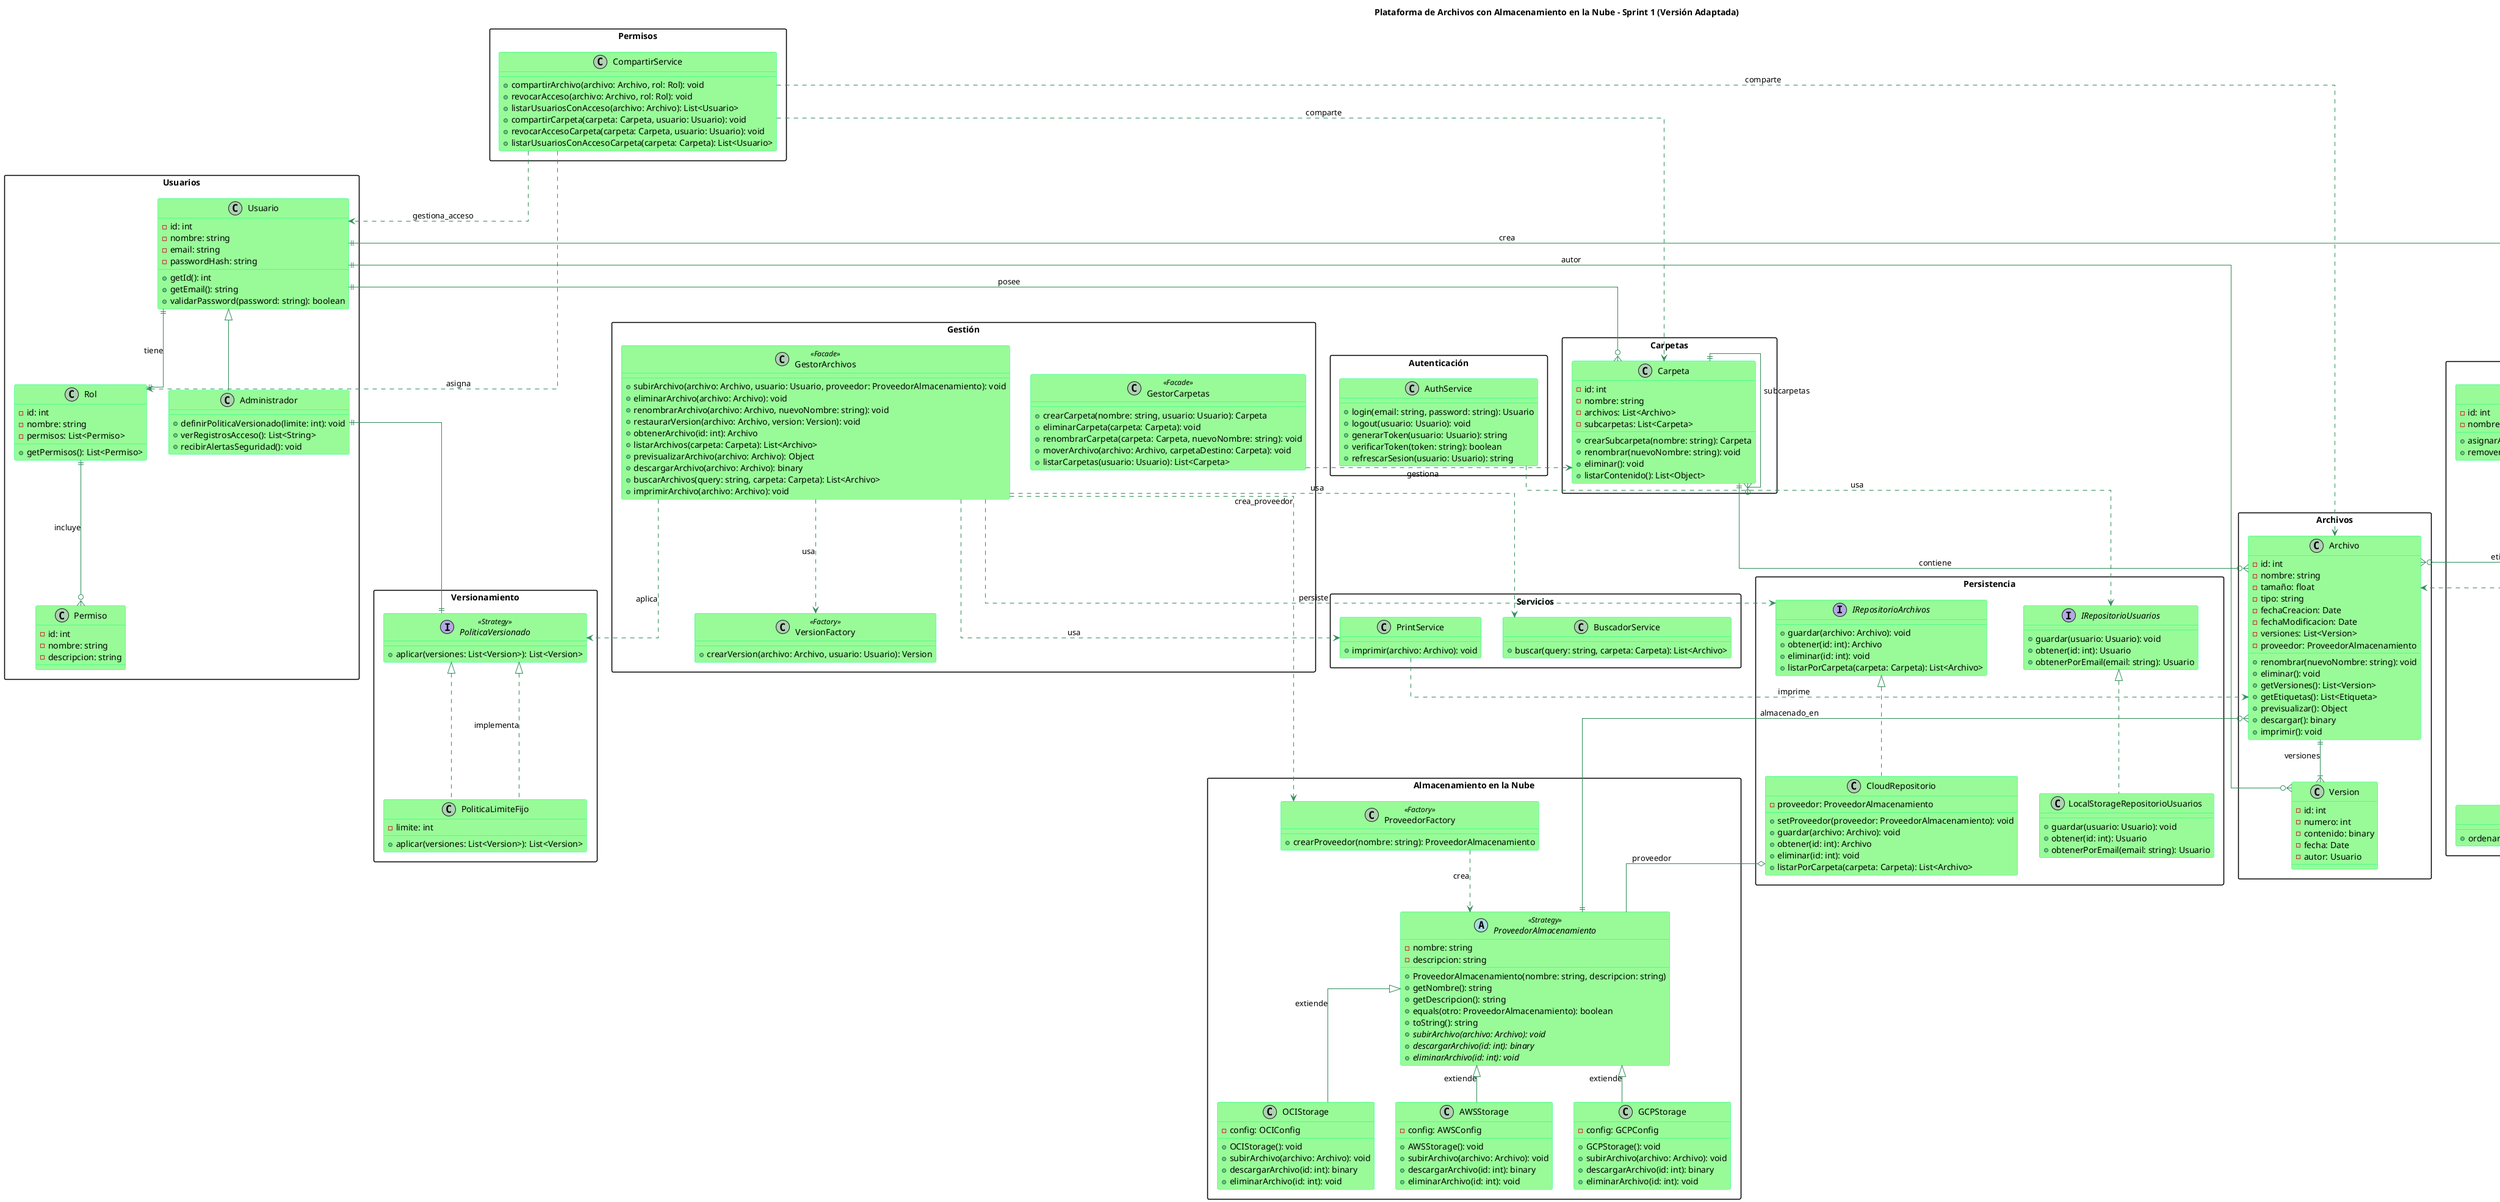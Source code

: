 @startuml der_cloud
title Plataforma de Archivos con Almacenamiento en la Nube - Sprint 1 (Versión Adaptada)

!define RECTANGLE class

' ======================
' LAYOUT CONFIGURATION
' ======================
skinparam linetype ortho
skinparam packageStyle rectangle
skinparam class {
  BackgroundColor PaleGreen
  ArrowColor SeaGreen
  BorderColor SpringGreen
}

' ======================
' TOP ROW: USUARIOS Y AUTENTICACION
' ======================
package "Usuarios" {
  class Usuario {
    -id: int
    -nombre: string
    -email: string
    -passwordHash: string
    +getId(): int
    +getEmail(): string
    +validarPassword(password: string): boolean
  }

  class Administrador extends Usuario {
    +definirPoliticaVersionado(limite: int): void
    +verRegistrosAcceso(): List<String>
    +recibirAlertasSeguridad(): void
  }

  class Rol {
    -id: int
    -nombre: string
    -permisos: List<Permiso>
    +getPermisos(): List<Permiso>
  }

  class Permiso {
    -id: int
    -nombre: string
    -descripcion: string
  }
}

package "Autenticación" {
  class AuthService {
    +login(email: string, password: string): Usuario
    +logout(usuario: Usuario): void
    +generarToken(usuario: Usuario): string
    +verificarToken(token: string): boolean
    +refrescarSesion(usuario: Usuario): string
  }
}

' ======================
' MIDDLE ROW: ARCHIVOS Y CARPETAS
' ======================
package "Archivos" {
  class Archivo {
    -id: int
    -nombre: string
    -tamaño: float
    -tipo: string
    -fechaCreacion: Date
    -fechaModificacion: Date
    -versiones: List<Version>
    -proveedor: ProveedorAlmacenamiento
    +renombrar(nuevoNombre: string): void
    +eliminar(): void
    +getVersiones(): List<Version>
    +getEtiquetas(): List<Etiqueta>
    +previsualizar(): Object
    +descargar(): binary
    +imprimir(): void
  }

  class Version {
    -id: int
    -numero: int
    -contenido: binary
    -fecha: Date
    -autor: Usuario
  }
}

package "Gestión" {
  class GestorArchivos <<Facade>> {
    +subirArchivo(archivo: Archivo, usuario: Usuario, proveedor: ProveedorAlmacenamiento): void
    +eliminarArchivo(archivo: Archivo): void
    +renombrarArchivo(archivo: Archivo, nuevoNombre: string): void
    +restaurarVersion(archivo: Archivo, version: Version): void
    +obtenerArchivo(id: int): Archivo
    +listarArchivos(carpeta: Carpeta): List<Archivo>
    +previsualizarArchivo(archivo: Archivo): Object
    +descargarArchivo(archivo: Archivo): binary
    +buscarArchivos(query: string, carpeta: Carpeta): List<Archivo>
    +imprimirArchivo(archivo: Archivo): void
  }

  class GestorCarpetas <<Facade>> {
    +crearCarpeta(nombre: string, usuario: Usuario): Carpeta
    +eliminarCarpeta(carpeta: Carpeta): void
    +renombrarCarpeta(carpeta: Carpeta, nuevoNombre: string): void
    +moverArchivo(archivo: Archivo, carpetaDestino: Carpeta): void
    +listarCarpetas(usuario: Usuario): List<Carpeta>
  }

  class VersionFactory <<Factory>> {
    +crearVersion(archivo: Archivo, usuario: Usuario): Version
  }
}

package "Carpetas" {
  class Carpeta {
    -id: int
    -nombre: string
    -archivos: List<Archivo>
    -subcarpetas: List<Carpeta>
    +crearSubcarpeta(nombre: string): Carpeta
    +renombrar(nuevoNombre: string): void
    +eliminar(): void
    +listarContenido(): List<Object>
  }
}

' ======================
' LEFT COLUMN: ORGANIZACIÓN
' ======================
package "Organización" {
  class Etiqueta {
    -id: int
    -nombre: string
    +asignarArchivo(archivo: Archivo): void
    +removerArchivo(archivo: Archivo): void
  }

  interface EstrategiaOrdenamiento <<Strategy>> {
    +ordenar(archivos: List<Archivo>): List<Archivo>
  }

  class OrdenarPorFecha {
    +ordenar(archivos: List<Archivo>): List<Archivo>
  }

  class OrdenarPorNombre {
    +ordenar(archivos: List<Archivo>): List<Archivo>
  }

  class OrdenarPorTipo {
    +ordenar(archivos: List<Archivo>): List<Archivo>
  }

  class OrdenadorArchivos {
    -estrategia: EstrategiaOrdenamiento
    +setEstrategia(estrategia: EstrategiaOrdenamiento): void
    +ordenarArchivos(archivos: List<Archivo>): List<Archivo>
  }
}

' ======================
' RIGHT COLUMN: SERVICIOS
' ======================
package "Versionamiento" {
  interface PoliticaVersionado <<Strategy>> {
    +aplicar(versiones: List<Version>): List<Version>
  }

  class PoliticaLimiteFijo implements PoliticaVersionado {
    -limite: int
    +aplicar(versiones: List<Version>): List<Version>
  }
}

package "Permisos" {
  class CompartirService {
    +compartirArchivo(archivo: Archivo, rol: Rol): void
    +revocarAcceso(archivo: Archivo, rol: Rol): void
    +listarUsuariosConAcceso(archivo: Archivo): List<Usuario>
    +compartirCarpeta(carpeta: Carpeta, usuario: Usuario): void
    +revocarAccesoCarpeta(carpeta: Carpeta, usuario: Usuario): void
    +listarUsuariosConAccesoCarpeta(carpeta: Carpeta): List<Usuario>
  }
}

' ======================
' BOTTOM ROW: CLOUD Y PERSISTENCIA
' ======================
package "Almacenamiento en la Nube" {
  abstract class ProveedorAlmacenamiento <<Strategy>> {
    -nombre: string
    -descripcion: string
    +ProveedorAlmacenamiento(nombre: string, descripcion: string)
    +getNombre(): string
    +getDescripcion(): string
    +equals(otro: ProveedorAlmacenamiento): boolean
    +toString(): string
    +{abstract} subirArchivo(archivo: Archivo): void
    +{abstract} descargarArchivo(id: int): binary
    +{abstract} eliminarArchivo(id: int): void
  }

  class ProveedorFactory <<Factory>> {
    +crearProveedor(nombre: string): ProveedorAlmacenamiento
  }

  class OCIStorage {
    -config: OCIConfig
    +OCIStorage(): void
    +subirArchivo(archivo: Archivo): void
    +descargarArchivo(id: int): binary
    +eliminarArchivo(id: int): void
  }

  class AWSStorage {
    -config: AWSConfig
    +AWSStorage(): void
    +subirArchivo(archivo: Archivo): void
    +descargarArchivo(id: int): binary
    +eliminarArchivo(id: int): void
  }

  class GCPStorage {
    -config: GCPConfig
    +GCPStorage(): void
    +subirArchivo(archivo: Archivo): void
    +descargarArchivo(id: int): binary
    +eliminarArchivo(id: int): void
  }
}

package "Persistencia" {
  interface IRepositorioArchivos {
    +guardar(archivo: Archivo): void
    +obtener(id: int): Archivo
    +eliminar(id: int): void
    +listarPorCarpeta(carpeta: Carpeta): List<Archivo>
  }

  interface IRepositorioUsuarios {
    +guardar(usuario: Usuario): void
    +obtener(id: int): Usuario
    +obtenerPorEmail(email: string): Usuario
  }

  class CloudRepositorio implements IRepositorioArchivos {
    -proveedor: ProveedorAlmacenamiento
    +setProveedor(proveedor: ProveedorAlmacenamiento): void
    +guardar(archivo: Archivo): void
    +obtener(id: int): Archivo
    +eliminar(id: int): void
    +listarPorCarpeta(carpeta: Carpeta): List<Archivo>
  }

  class LocalStorageRepositorioUsuarios implements IRepositorioUsuarios {
    +guardar(usuario: Usuario): void
    +obtener(id: int): Usuario
    +obtenerPorEmail(email: string): Usuario
  }
}

' ======================
' RELACIONES PRINCIPALES (ordenadas por proximidad)
' ======================

' Relaciones de Usuario y Rol
Usuario ||--o{ Carpeta : "posee"
Usuario ||--o{ Etiqueta : "crea"
Usuario ||--|| Rol : "tiene"
Rol ||--o{ Permiso : "incluye"

' Relaciones de Carpeta y Archivo
Carpeta ||--o{ Archivo : "contiene"
Carpeta ||--o{ Carpeta : "subcarpetas"

' Relaciones de Archivo
Archivo }o--|| ProveedorAlmacenamiento : "almacenado_en"
Archivo ||--|{ Version : "versiones"
Archivo }o--o{ Etiqueta : "etiquetado"
Version }o--|| Usuario : "autor"

' Relaciones de Servicios (minimizadas visualmente)
Administrador ||--|| PoliticaVersionado
PoliticaVersionado <|.. PoliticaLimiteFijo : "implementa"
AuthService ..> IRepositorioUsuarios : "usa"

' Relaciones Gestores
GestorArchivos ..> VersionFactory : "usa"
GestorArchivos ..> PoliticaVersionado : "aplica"
GestorArchivos ..> IRepositorioArchivos : "persiste"
GestorArchivos ..> ProveedorFactory : "crea_proveedor"

GestorCarpetas ..> Carpeta : "gestiona"

' Relaciones Organización
OrdenadorArchivos o-- EstrategiaOrdenamiento : "estrategia"
OrdenadorArchivos ..> Archivo : "ordena"
EstrategiaOrdenamiento <|.. OrdenarPorFecha : "implementa"
EstrategiaOrdenamiento <|.. OrdenarPorNombre : "implementa"
EstrategiaOrdenamiento <|.. OrdenarPorTipo : "implementa"

' Relaciones Permisos
CompartirService ..> Archivo : "comparte"
CompartirService ..> Carpeta : "comparte"
CompartirService ..> Rol : "asigna"
CompartirService ..> Usuario : "gestiona_acceso"

' Relaciones Cloud
CloudRepositorio o-- ProveedorAlmacenamiento : "proveedor"
ProveedorFactory ..> ProveedorAlmacenamiento : "crea"
ProveedorAlmacenamiento <|-- OCIStorage : "extiende"
ProveedorAlmacenamiento <|-- AWSStorage : "extiende" 
ProveedorAlmacenamiento <|-- GCPStorage : "extiende"

' Servicios adicionales
package "Servicios" {
  class BuscadorService {
    +buscar(query: string, carpeta: Carpeta): List<Archivo>
  }

  class PrintService {
    +imprimir(archivo: Archivo): void
  }
}

' Relaciones con servicios
GestorArchivos ..> BuscadorService : "usa"
GestorArchivos ..> PrintService : "usa"
PrintService ..> Archivo : "imprime"

' Posicionamiento visual (layout hints)
Usuario -[hidden]-> GestorArchivos
Carpeta -[hidden]-> GestorCarpetas
Archivo -[hidden]-> Version

@enduml